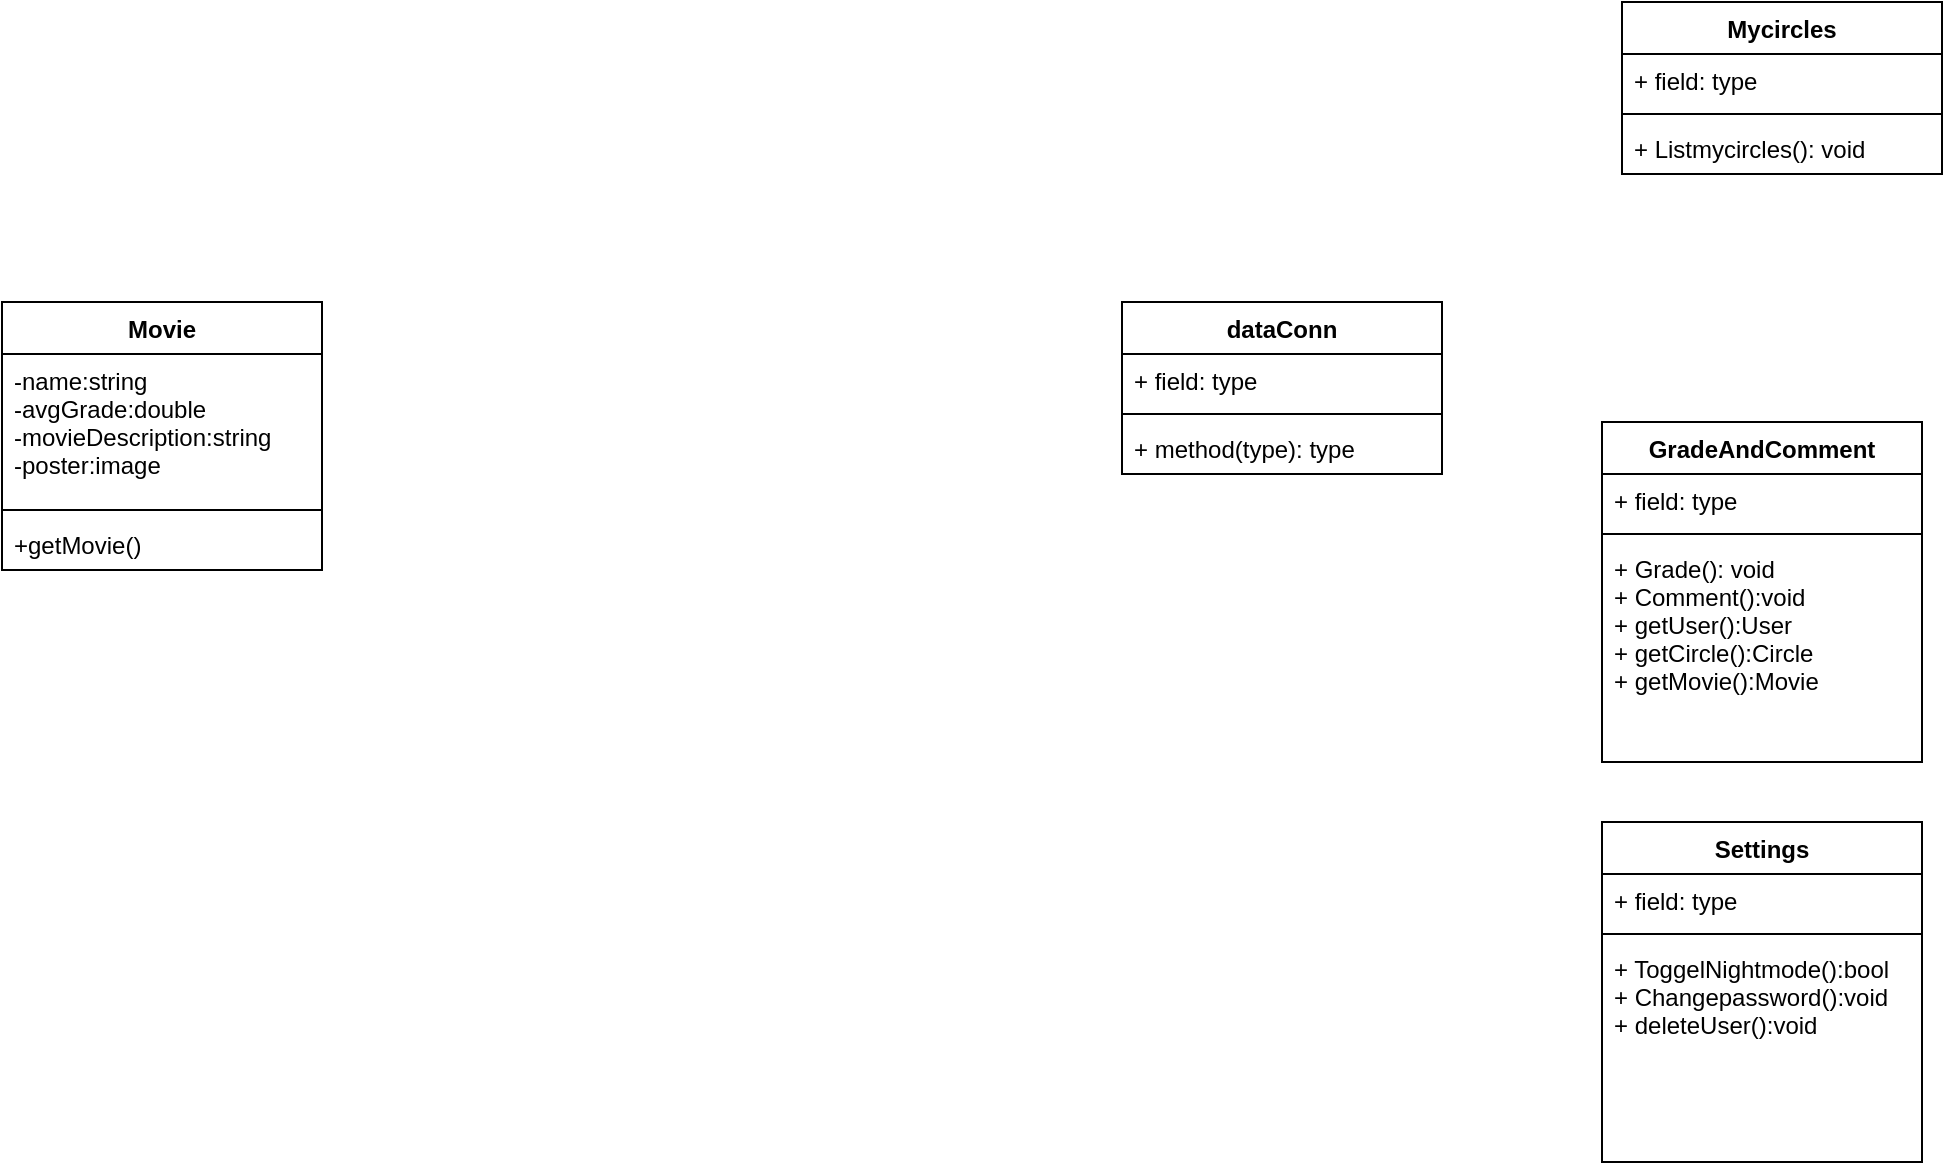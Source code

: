 <mxfile version="16.5.6" type="github">
  <diagram id="czeYtxCxRM8ObdpQRXwS" name="Page-1">
    <mxGraphModel dx="1021" dy="529" grid="1" gridSize="10" guides="1" tooltips="1" connect="1" arrows="1" fold="1" page="1" pageScale="1" pageWidth="50000" pageHeight="50000" math="0" shadow="0">
      <root>
        <mxCell id="0" />
        <mxCell id="1" parent="0" />
        <mxCell id="46LosdDzDrLffaNwuIow-5" value="dataConn" style="swimlane;fontStyle=1;align=center;verticalAlign=top;childLayout=stackLayout;horizontal=1;startSize=26;horizontalStack=0;resizeParent=1;resizeParentMax=0;resizeLast=0;collapsible=1;marginBottom=0;" vertex="1" parent="1">
          <mxGeometry x="1720" y="1290" width="160" height="86" as="geometry" />
        </mxCell>
        <mxCell id="46LosdDzDrLffaNwuIow-6" value="+ field: type" style="text;strokeColor=none;fillColor=none;align=left;verticalAlign=top;spacingLeft=4;spacingRight=4;overflow=hidden;rotatable=0;points=[[0,0.5],[1,0.5]];portConstraint=eastwest;" vertex="1" parent="46LosdDzDrLffaNwuIow-5">
          <mxGeometry y="26" width="160" height="26" as="geometry" />
        </mxCell>
        <mxCell id="46LosdDzDrLffaNwuIow-7" value="" style="line;strokeWidth=1;fillColor=none;align=left;verticalAlign=middle;spacingTop=-1;spacingLeft=3;spacingRight=3;rotatable=0;labelPosition=right;points=[];portConstraint=eastwest;" vertex="1" parent="46LosdDzDrLffaNwuIow-5">
          <mxGeometry y="52" width="160" height="8" as="geometry" />
        </mxCell>
        <mxCell id="46LosdDzDrLffaNwuIow-8" value="+ method(type): type" style="text;strokeColor=none;fillColor=none;align=left;verticalAlign=top;spacingLeft=4;spacingRight=4;overflow=hidden;rotatable=0;points=[[0,0.5],[1,0.5]];portConstraint=eastwest;" vertex="1" parent="46LosdDzDrLffaNwuIow-5">
          <mxGeometry y="60" width="160" height="26" as="geometry" />
        </mxCell>
        <mxCell id="egLKUnMWFmZdAxHy4EYi-1" value="Mycircles" style="swimlane;fontStyle=1;align=center;verticalAlign=top;childLayout=stackLayout;horizontal=1;startSize=26;horizontalStack=0;resizeParent=1;resizeParentMax=0;resizeLast=0;collapsible=1;marginBottom=0;" vertex="1" parent="1">
          <mxGeometry x="1970" y="1140" width="160" height="86" as="geometry" />
        </mxCell>
        <mxCell id="egLKUnMWFmZdAxHy4EYi-2" value="+ field: type" style="text;strokeColor=none;fillColor=none;align=left;verticalAlign=top;spacingLeft=4;spacingRight=4;overflow=hidden;rotatable=0;points=[[0,0.5],[1,0.5]];portConstraint=eastwest;" vertex="1" parent="egLKUnMWFmZdAxHy4EYi-1">
          <mxGeometry y="26" width="160" height="26" as="geometry" />
        </mxCell>
        <mxCell id="egLKUnMWFmZdAxHy4EYi-3" value="" style="line;strokeWidth=1;fillColor=none;align=left;verticalAlign=middle;spacingTop=-1;spacingLeft=3;spacingRight=3;rotatable=0;labelPosition=right;points=[];portConstraint=eastwest;" vertex="1" parent="egLKUnMWFmZdAxHy4EYi-1">
          <mxGeometry y="52" width="160" height="8" as="geometry" />
        </mxCell>
        <mxCell id="egLKUnMWFmZdAxHy4EYi-4" value="+ Listmycircles(): void" style="text;strokeColor=none;fillColor=none;align=left;verticalAlign=top;spacingLeft=4;spacingRight=4;overflow=hidden;rotatable=0;points=[[0,0.5],[1,0.5]];portConstraint=eastwest;" vertex="1" parent="egLKUnMWFmZdAxHy4EYi-1">
          <mxGeometry y="60" width="160" height="26" as="geometry" />
        </mxCell>
        <mxCell id="8Do-b4mo3wIUdCFwqy2j-4" value="Movie" style="swimlane;fontStyle=1;align=center;verticalAlign=top;childLayout=stackLayout;horizontal=1;startSize=26;horizontalStack=0;resizeParent=1;resizeParentMax=0;resizeLast=0;collapsible=1;marginBottom=0;" vertex="1" parent="1">
          <mxGeometry x="1160" y="1290" width="160" height="134" as="geometry" />
        </mxCell>
        <mxCell id="8Do-b4mo3wIUdCFwqy2j-5" value="-name:string&#xa;-avgGrade:double&#xa;-movieDescription:string&#xa;-poster:image" style="text;strokeColor=none;fillColor=none;align=left;verticalAlign=top;spacingLeft=4;spacingRight=4;overflow=hidden;rotatable=0;points=[[0,0.5],[1,0.5]];portConstraint=eastwest;" vertex="1" parent="8Do-b4mo3wIUdCFwqy2j-4">
          <mxGeometry y="26" width="160" height="74" as="geometry" />
        </mxCell>
        <mxCell id="8Do-b4mo3wIUdCFwqy2j-6" value="" style="line;strokeWidth=1;fillColor=none;align=left;verticalAlign=middle;spacingTop=-1;spacingLeft=3;spacingRight=3;rotatable=0;labelPosition=right;points=[];portConstraint=eastwest;" vertex="1" parent="8Do-b4mo3wIUdCFwqy2j-4">
          <mxGeometry y="100" width="160" height="8" as="geometry" />
        </mxCell>
        <mxCell id="8Do-b4mo3wIUdCFwqy2j-7" value="+getMovie()" style="text;strokeColor=none;fillColor=none;align=left;verticalAlign=top;spacingLeft=4;spacingRight=4;overflow=hidden;rotatable=0;points=[[0,0.5],[1,0.5]];portConstraint=eastwest;" vertex="1" parent="8Do-b4mo3wIUdCFwqy2j-4">
          <mxGeometry y="108" width="160" height="26" as="geometry" />
        </mxCell>
        <mxCell id="egLKUnMWFmZdAxHy4EYi-6" value="GradeAndComment" style="swimlane;fontStyle=1;align=center;verticalAlign=top;childLayout=stackLayout;horizontal=1;startSize=26;horizontalStack=0;resizeParent=1;resizeParentMax=0;resizeLast=0;collapsible=1;marginBottom=0;" vertex="1" parent="1">
          <mxGeometry x="1960" y="1350" width="160" height="170" as="geometry" />
        </mxCell>
        <mxCell id="egLKUnMWFmZdAxHy4EYi-7" value="+ field: type" style="text;strokeColor=none;fillColor=none;align=left;verticalAlign=top;spacingLeft=4;spacingRight=4;overflow=hidden;rotatable=0;points=[[0,0.5],[1,0.5]];portConstraint=eastwest;" vertex="1" parent="egLKUnMWFmZdAxHy4EYi-6">
          <mxGeometry y="26" width="160" height="26" as="geometry" />
        </mxCell>
        <mxCell id="egLKUnMWFmZdAxHy4EYi-8" value="" style="line;strokeWidth=1;fillColor=none;align=left;verticalAlign=middle;spacingTop=-1;spacingLeft=3;spacingRight=3;rotatable=0;labelPosition=right;points=[];portConstraint=eastwest;" vertex="1" parent="egLKUnMWFmZdAxHy4EYi-6">
          <mxGeometry y="52" width="160" height="8" as="geometry" />
        </mxCell>
        <mxCell id="egLKUnMWFmZdAxHy4EYi-9" value="+ Grade(): void&#xa;+ Comment():void&#xa;+ getUser():User&#xa;+ getCircle():Circle&#xa;+ getMovie():Movie" style="text;strokeColor=none;fillColor=none;align=left;verticalAlign=top;spacingLeft=4;spacingRight=4;overflow=hidden;rotatable=0;points=[[0,0.5],[1,0.5]];portConstraint=eastwest;" vertex="1" parent="egLKUnMWFmZdAxHy4EYi-6">
          <mxGeometry y="60" width="160" height="110" as="geometry" />
        </mxCell>
        <mxCell id="egLKUnMWFmZdAxHy4EYi-10" value="Settings" style="swimlane;fontStyle=1;align=center;verticalAlign=top;childLayout=stackLayout;horizontal=1;startSize=26;horizontalStack=0;resizeParent=1;resizeParentMax=0;resizeLast=0;collapsible=1;marginBottom=0;" vertex="1" parent="1">
          <mxGeometry x="1960" y="1550" width="160" height="170" as="geometry" />
        </mxCell>
        <mxCell id="egLKUnMWFmZdAxHy4EYi-11" value="+ field: type" style="text;strokeColor=none;fillColor=none;align=left;verticalAlign=top;spacingLeft=4;spacingRight=4;overflow=hidden;rotatable=0;points=[[0,0.5],[1,0.5]];portConstraint=eastwest;" vertex="1" parent="egLKUnMWFmZdAxHy4EYi-10">
          <mxGeometry y="26" width="160" height="26" as="geometry" />
        </mxCell>
        <mxCell id="egLKUnMWFmZdAxHy4EYi-12" value="" style="line;strokeWidth=1;fillColor=none;align=left;verticalAlign=middle;spacingTop=-1;spacingLeft=3;spacingRight=3;rotatable=0;labelPosition=right;points=[];portConstraint=eastwest;" vertex="1" parent="egLKUnMWFmZdAxHy4EYi-10">
          <mxGeometry y="52" width="160" height="8" as="geometry" />
        </mxCell>
        <mxCell id="egLKUnMWFmZdAxHy4EYi-13" value="+ ToggelNightmode():bool&#xa;+ Changepassword():void&#xa;+ deleteUser():void&#xa;" style="text;strokeColor=none;fillColor=none;align=left;verticalAlign=top;spacingLeft=4;spacingRight=4;overflow=hidden;rotatable=0;points=[[0,0.5],[1,0.5]];portConstraint=eastwest;" vertex="1" parent="egLKUnMWFmZdAxHy4EYi-10">
          <mxGeometry y="60" width="160" height="110" as="geometry" />
        </mxCell>
      </root>
    </mxGraphModel>
  </diagram>
</mxfile>
